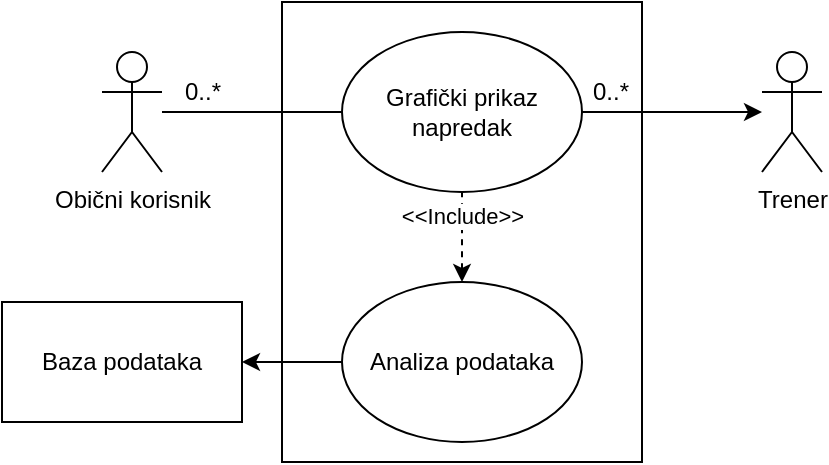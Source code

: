 <mxfile version="24.8.3">
  <diagram name="Page-1" id="924dohbuH_Oe8iANkcs4">
    <mxGraphModel dx="626" dy="416" grid="1" gridSize="10" guides="1" tooltips="1" connect="1" arrows="1" fold="1" page="1" pageScale="1" pageWidth="827" pageHeight="1169" math="0" shadow="0">
      <root>
        <mxCell id="0" />
        <mxCell id="1" parent="0" />
        <mxCell id="i3iJV8fuebZiY-3vzbVX-1" value="" style="rounded=0;whiteSpace=wrap;html=1;" vertex="1" parent="1">
          <mxGeometry x="270" y="150" width="180" height="230" as="geometry" />
        </mxCell>
        <mxCell id="i3iJV8fuebZiY-3vzbVX-7" value="&amp;lt;&amp;lt;Include&amp;gt;&amp;gt;" style="rounded=0;orthogonalLoop=1;jettySize=auto;html=1;dashed=1;endArrow=none;endFill=0;startArrow=classic;startFill=1;" edge="1" parent="1" target="i3iJV8fuebZiY-3vzbVX-6">
          <mxGeometry relative="1" as="geometry">
            <mxPoint x="329.864" y="180.544" as="sourcePoint" />
          </mxGeometry>
        </mxCell>
        <mxCell id="i3iJV8fuebZiY-3vzbVX-16" value="" style="edgeStyle=orthogonalEdgeStyle;rounded=0;orthogonalLoop=1;jettySize=auto;html=1;endArrow=none;endFill=0;startArrow=classic;startFill=1;" edge="1" parent="1" source="i3iJV8fuebZiY-3vzbVX-9" target="i3iJV8fuebZiY-3vzbVX-14">
          <mxGeometry relative="1" as="geometry" />
        </mxCell>
        <mxCell id="i3iJV8fuebZiY-3vzbVX-9" value="Trener" style="shape=umlActor;verticalLabelPosition=bottom;verticalAlign=top;html=1;outlineConnect=0;" vertex="1" parent="1">
          <mxGeometry x="510" y="175" width="30" height="60" as="geometry" />
        </mxCell>
        <mxCell id="i3iJV8fuebZiY-3vzbVX-15" value="" style="edgeStyle=orthogonalEdgeStyle;rounded=0;orthogonalLoop=1;jettySize=auto;html=1;endArrow=none;endFill=0;startArrow=none;startFill=0;" edge="1" parent="1" source="i3iJV8fuebZiY-3vzbVX-12" target="i3iJV8fuebZiY-3vzbVX-14">
          <mxGeometry relative="1" as="geometry" />
        </mxCell>
        <mxCell id="i3iJV8fuebZiY-3vzbVX-12" value="Obični korisnik" style="shape=umlActor;verticalLabelPosition=bottom;verticalAlign=top;html=1;outlineConnect=0;" vertex="1" parent="1">
          <mxGeometry x="180" y="175" width="30" height="60" as="geometry" />
        </mxCell>
        <mxCell id="i3iJV8fuebZiY-3vzbVX-14" value="Grafički prikaz napredak" style="ellipse;whiteSpace=wrap;html=1;" vertex="1" parent="1">
          <mxGeometry x="300" y="165" width="120" height="80" as="geometry" />
        </mxCell>
        <mxCell id="i3iJV8fuebZiY-3vzbVX-23" value="" style="edgeStyle=orthogonalEdgeStyle;rounded=0;orthogonalLoop=1;jettySize=auto;html=1;" edge="1" parent="1" source="i3iJV8fuebZiY-3vzbVX-21">
          <mxGeometry relative="1" as="geometry">
            <mxPoint x="300.0" y="340" as="targetPoint" />
          </mxGeometry>
        </mxCell>
        <mxCell id="i3iJV8fuebZiY-3vzbVX-26" value="" style="edgeStyle=orthogonalEdgeStyle;rounded=0;orthogonalLoop=1;jettySize=auto;html=1;endArrow=none;endFill=0;startArrow=classic;startFill=1;" edge="1" parent="1" source="i3iJV8fuebZiY-3vzbVX-24" target="i3iJV8fuebZiY-3vzbVX-25">
          <mxGeometry relative="1" as="geometry" />
        </mxCell>
        <mxCell id="i3iJV8fuebZiY-3vzbVX-24" value="Baza podataka" style="rounded=0;whiteSpace=wrap;html=1;" vertex="1" parent="1">
          <mxGeometry x="130" y="300" width="120" height="60" as="geometry" />
        </mxCell>
        <mxCell id="i3iJV8fuebZiY-3vzbVX-27" value="" style="edgeStyle=orthogonalEdgeStyle;rounded=0;orthogonalLoop=1;jettySize=auto;html=1;endArrow=none;endFill=0;startArrow=classic;startFill=1;dashed=1;" edge="1" parent="1" source="i3iJV8fuebZiY-3vzbVX-25" target="i3iJV8fuebZiY-3vzbVX-14">
          <mxGeometry relative="1" as="geometry" />
        </mxCell>
        <mxCell id="i3iJV8fuebZiY-3vzbVX-30" value="&amp;lt;&amp;lt;Include&amp;gt;&amp;gt;" style="edgeLabel;html=1;align=center;verticalAlign=middle;resizable=0;points=[];" vertex="1" connectable="0" parent="i3iJV8fuebZiY-3vzbVX-27">
          <mxGeometry x="0.478" relative="1" as="geometry">
            <mxPoint as="offset" />
          </mxGeometry>
        </mxCell>
        <mxCell id="i3iJV8fuebZiY-3vzbVX-25" value="Analiza podataka" style="ellipse;whiteSpace=wrap;html=1;" vertex="1" parent="1">
          <mxGeometry x="300" y="290" width="120" height="80" as="geometry" />
        </mxCell>
        <mxCell id="i3iJV8fuebZiY-3vzbVX-28" value="0..*" style="text;html=1;align=center;verticalAlign=middle;resizable=0;points=[];autosize=1;strokeColor=none;fillColor=none;" vertex="1" parent="1">
          <mxGeometry x="210" y="180" width="40" height="30" as="geometry" />
        </mxCell>
        <mxCell id="i3iJV8fuebZiY-3vzbVX-29" value="0..*" style="text;html=1;align=center;verticalAlign=middle;resizable=0;points=[];autosize=1;strokeColor=none;fillColor=none;" vertex="1" parent="1">
          <mxGeometry x="414" y="180" width="40" height="30" as="geometry" />
        </mxCell>
      </root>
    </mxGraphModel>
  </diagram>
</mxfile>
